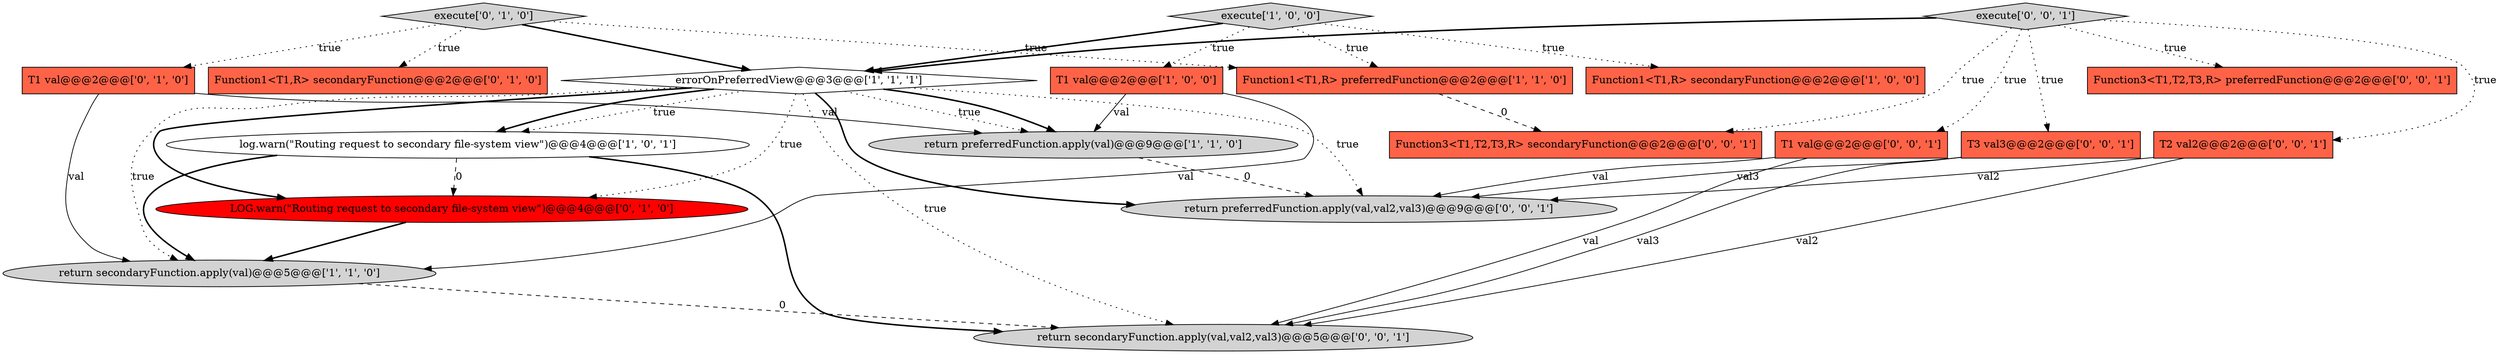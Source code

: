 digraph {
7 [style = filled, label = "return preferredFunction.apply(val)@@@9@@@['1', '1', '0']", fillcolor = lightgray, shape = ellipse image = "AAA0AAABBB1BBB"];
14 [style = filled, label = "T2 val2@@@2@@@['0', '0', '1']", fillcolor = tomato, shape = box image = "AAA0AAABBB3BBB"];
0 [style = filled, label = "Function1<T1,R> secondaryFunction@@@2@@@['1', '0', '0']", fillcolor = tomato, shape = box image = "AAA0AAABBB1BBB"];
11 [style = filled, label = "execute['0', '1', '0']", fillcolor = lightgray, shape = diamond image = "AAA0AAABBB2BBB"];
19 [style = filled, label = "execute['0', '0', '1']", fillcolor = lightgray, shape = diamond image = "AAA0AAABBB3BBB"];
13 [style = filled, label = "T3 val3@@@2@@@['0', '0', '1']", fillcolor = tomato, shape = box image = "AAA0AAABBB3BBB"];
15 [style = filled, label = "return secondaryFunction.apply(val,val2,val3)@@@5@@@['0', '0', '1']", fillcolor = lightgray, shape = ellipse image = "AAA0AAABBB3BBB"];
17 [style = filled, label = "Function3<T1,T2,T3,R> secondaryFunction@@@2@@@['0', '0', '1']", fillcolor = tomato, shape = box image = "AAA0AAABBB3BBB"];
2 [style = filled, label = "T1 val@@@2@@@['1', '0', '0']", fillcolor = tomato, shape = box image = "AAA0AAABBB1BBB"];
3 [style = filled, label = "return secondaryFunction.apply(val)@@@5@@@['1', '1', '0']", fillcolor = lightgray, shape = ellipse image = "AAA0AAABBB1BBB"];
6 [style = filled, label = "Function1<T1,R> preferredFunction@@@2@@@['1', '1', '0']", fillcolor = tomato, shape = box image = "AAA0AAABBB1BBB"];
9 [style = filled, label = "Function1<T1,R> secondaryFunction@@@2@@@['0', '1', '0']", fillcolor = tomato, shape = box image = "AAA0AAABBB2BBB"];
5 [style = filled, label = "execute['1', '0', '0']", fillcolor = lightgray, shape = diamond image = "AAA0AAABBB1BBB"];
12 [style = filled, label = "T1 val@@@2@@@['0', '0', '1']", fillcolor = tomato, shape = box image = "AAA0AAABBB3BBB"];
1 [style = filled, label = "log.warn(\"Routing request to secondary file-system view\")@@@4@@@['1', '0', '1']", fillcolor = white, shape = ellipse image = "AAA0AAABBB1BBB"];
4 [style = filled, label = "errorOnPreferredView@@@3@@@['1', '1', '1']", fillcolor = white, shape = diamond image = "AAA0AAABBB1BBB"];
18 [style = filled, label = "return preferredFunction.apply(val,val2,val3)@@@9@@@['0', '0', '1']", fillcolor = lightgray, shape = ellipse image = "AAA0AAABBB3BBB"];
8 [style = filled, label = "T1 val@@@2@@@['0', '1', '0']", fillcolor = tomato, shape = box image = "AAA0AAABBB2BBB"];
10 [style = filled, label = "LOG.warn(\"Routing request to secondary file-system view\")@@@4@@@['0', '1', '0']", fillcolor = red, shape = ellipse image = "AAA1AAABBB2BBB"];
16 [style = filled, label = "Function3<T1,T2,T3,R> preferredFunction@@@2@@@['0', '0', '1']", fillcolor = tomato, shape = box image = "AAA0AAABBB3BBB"];
4->10 [style = bold, label=""];
8->7 [style = solid, label="val"];
13->18 [style = solid, label="val3"];
4->18 [style = dotted, label="true"];
19->14 [style = dotted, label="true"];
7->18 [style = dashed, label="0"];
4->1 [style = dotted, label="true"];
4->10 [style = dotted, label="true"];
19->17 [style = dotted, label="true"];
1->15 [style = bold, label=""];
11->4 [style = bold, label=""];
1->3 [style = bold, label=""];
5->6 [style = dotted, label="true"];
4->7 [style = dotted, label="true"];
12->15 [style = solid, label="val"];
19->12 [style = dotted, label="true"];
10->3 [style = bold, label=""];
11->9 [style = dotted, label="true"];
4->18 [style = bold, label=""];
6->17 [style = dashed, label="0"];
19->13 [style = dotted, label="true"];
5->0 [style = dotted, label="true"];
4->15 [style = dotted, label="true"];
1->10 [style = dashed, label="0"];
2->7 [style = solid, label="val"];
13->15 [style = solid, label="val3"];
4->7 [style = bold, label=""];
12->18 [style = solid, label="val"];
14->18 [style = solid, label="val2"];
4->3 [style = dotted, label="true"];
11->6 [style = dotted, label="true"];
5->4 [style = bold, label=""];
19->16 [style = dotted, label="true"];
3->15 [style = dashed, label="0"];
11->8 [style = dotted, label="true"];
4->1 [style = bold, label=""];
19->4 [style = bold, label=""];
8->3 [style = solid, label="val"];
2->3 [style = solid, label="val"];
5->2 [style = dotted, label="true"];
14->15 [style = solid, label="val2"];
}
